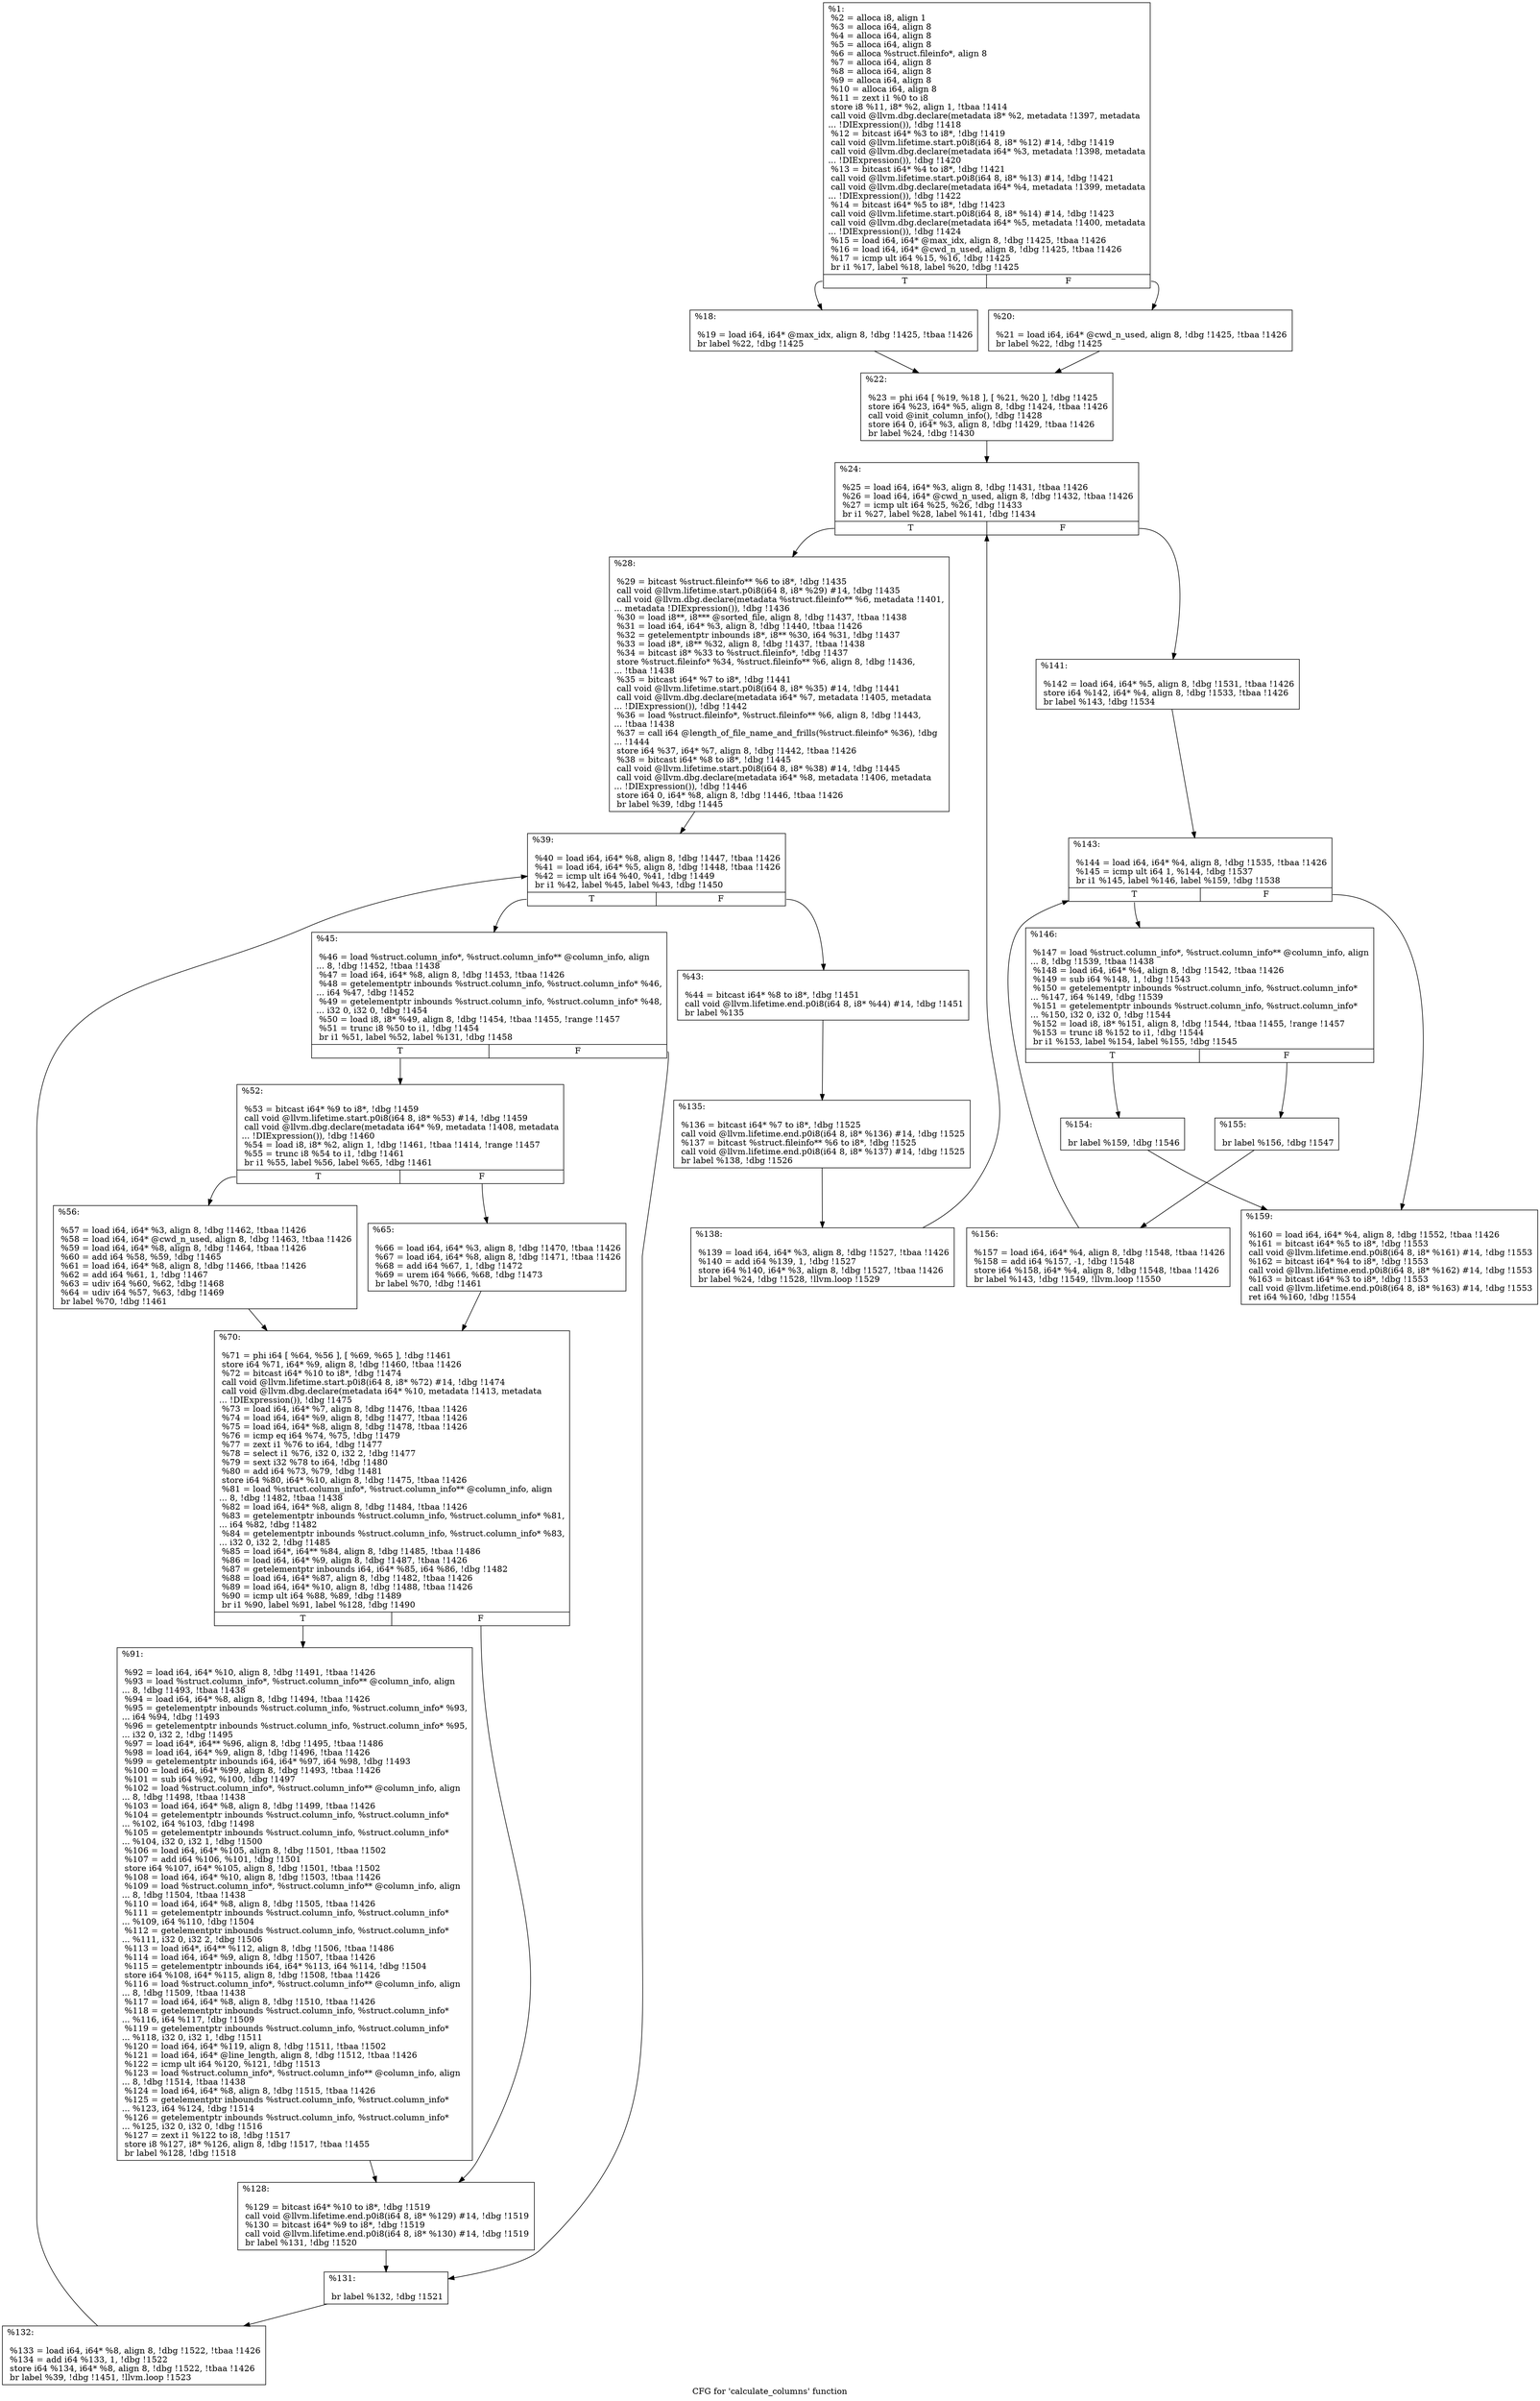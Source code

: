 digraph "CFG for 'calculate_columns' function" {
	label="CFG for 'calculate_columns' function";

	Node0x23e1650 [shape=record,label="{%1:\l  %2 = alloca i8, align 1\l  %3 = alloca i64, align 8\l  %4 = alloca i64, align 8\l  %5 = alloca i64, align 8\l  %6 = alloca %struct.fileinfo*, align 8\l  %7 = alloca i64, align 8\l  %8 = alloca i64, align 8\l  %9 = alloca i64, align 8\l  %10 = alloca i64, align 8\l  %11 = zext i1 %0 to i8\l  store i8 %11, i8* %2, align 1, !tbaa !1414\l  call void @llvm.dbg.declare(metadata i8* %2, metadata !1397, metadata\l... !DIExpression()), !dbg !1418\l  %12 = bitcast i64* %3 to i8*, !dbg !1419\l  call void @llvm.lifetime.start.p0i8(i64 8, i8* %12) #14, !dbg !1419\l  call void @llvm.dbg.declare(metadata i64* %3, metadata !1398, metadata\l... !DIExpression()), !dbg !1420\l  %13 = bitcast i64* %4 to i8*, !dbg !1421\l  call void @llvm.lifetime.start.p0i8(i64 8, i8* %13) #14, !dbg !1421\l  call void @llvm.dbg.declare(metadata i64* %4, metadata !1399, metadata\l... !DIExpression()), !dbg !1422\l  %14 = bitcast i64* %5 to i8*, !dbg !1423\l  call void @llvm.lifetime.start.p0i8(i64 8, i8* %14) #14, !dbg !1423\l  call void @llvm.dbg.declare(metadata i64* %5, metadata !1400, metadata\l... !DIExpression()), !dbg !1424\l  %15 = load i64, i64* @max_idx, align 8, !dbg !1425, !tbaa !1426\l  %16 = load i64, i64* @cwd_n_used, align 8, !dbg !1425, !tbaa !1426\l  %17 = icmp ult i64 %15, %16, !dbg !1425\l  br i1 %17, label %18, label %20, !dbg !1425\l|{<s0>T|<s1>F}}"];
	Node0x23e1650:s0 -> Node0x23e42d0;
	Node0x23e1650:s1 -> Node0x23e4320;
	Node0x23e42d0 [shape=record,label="{%18:\l\l  %19 = load i64, i64* @max_idx, align 8, !dbg !1425, !tbaa !1426\l  br label %22, !dbg !1425\l}"];
	Node0x23e42d0 -> Node0x23e4370;
	Node0x23e4320 [shape=record,label="{%20:\l\l  %21 = load i64, i64* @cwd_n_used, align 8, !dbg !1425, !tbaa !1426\l  br label %22, !dbg !1425\l}"];
	Node0x23e4320 -> Node0x23e4370;
	Node0x23e4370 [shape=record,label="{%22:\l\l  %23 = phi i64 [ %19, %18 ], [ %21, %20 ], !dbg !1425\l  store i64 %23, i64* %5, align 8, !dbg !1424, !tbaa !1426\l  call void @init_column_info(), !dbg !1428\l  store i64 0, i64* %3, align 8, !dbg !1429, !tbaa !1426\l  br label %24, !dbg !1430\l}"];
	Node0x23e4370 -> Node0x23e43c0;
	Node0x23e43c0 [shape=record,label="{%24:\l\l  %25 = load i64, i64* %3, align 8, !dbg !1431, !tbaa !1426\l  %26 = load i64, i64* @cwd_n_used, align 8, !dbg !1432, !tbaa !1426\l  %27 = icmp ult i64 %25, %26, !dbg !1433\l  br i1 %27, label %28, label %141, !dbg !1434\l|{<s0>T|<s1>F}}"];
	Node0x23e43c0:s0 -> Node0x23e4410;
	Node0x23e43c0:s1 -> Node0x23e4870;
	Node0x23e4410 [shape=record,label="{%28:\l\l  %29 = bitcast %struct.fileinfo** %6 to i8*, !dbg !1435\l  call void @llvm.lifetime.start.p0i8(i64 8, i8* %29) #14, !dbg !1435\l  call void @llvm.dbg.declare(metadata %struct.fileinfo** %6, metadata !1401,\l... metadata !DIExpression()), !dbg !1436\l  %30 = load i8**, i8*** @sorted_file, align 8, !dbg !1437, !tbaa !1438\l  %31 = load i64, i64* %3, align 8, !dbg !1440, !tbaa !1426\l  %32 = getelementptr inbounds i8*, i8** %30, i64 %31, !dbg !1437\l  %33 = load i8*, i8** %32, align 8, !dbg !1437, !tbaa !1438\l  %34 = bitcast i8* %33 to %struct.fileinfo*, !dbg !1437\l  store %struct.fileinfo* %34, %struct.fileinfo** %6, align 8, !dbg !1436,\l... !tbaa !1438\l  %35 = bitcast i64* %7 to i8*, !dbg !1441\l  call void @llvm.lifetime.start.p0i8(i64 8, i8* %35) #14, !dbg !1441\l  call void @llvm.dbg.declare(metadata i64* %7, metadata !1405, metadata\l... !DIExpression()), !dbg !1442\l  %36 = load %struct.fileinfo*, %struct.fileinfo** %6, align 8, !dbg !1443,\l... !tbaa !1438\l  %37 = call i64 @length_of_file_name_and_frills(%struct.fileinfo* %36), !dbg\l... !1444\l  store i64 %37, i64* %7, align 8, !dbg !1442, !tbaa !1426\l  %38 = bitcast i64* %8 to i8*, !dbg !1445\l  call void @llvm.lifetime.start.p0i8(i64 8, i8* %38) #14, !dbg !1445\l  call void @llvm.dbg.declare(metadata i64* %8, metadata !1406, metadata\l... !DIExpression()), !dbg !1446\l  store i64 0, i64* %8, align 8, !dbg !1446, !tbaa !1426\l  br label %39, !dbg !1445\l}"];
	Node0x23e4410 -> Node0x23e4460;
	Node0x23e4460 [shape=record,label="{%39:\l\l  %40 = load i64, i64* %8, align 8, !dbg !1447, !tbaa !1426\l  %41 = load i64, i64* %5, align 8, !dbg !1448, !tbaa !1426\l  %42 = icmp ult i64 %40, %41, !dbg !1449\l  br i1 %42, label %45, label %43, !dbg !1450\l|{<s0>T|<s1>F}}"];
	Node0x23e4460:s0 -> Node0x23e4500;
	Node0x23e4460:s1 -> Node0x23e44b0;
	Node0x23e44b0 [shape=record,label="{%43:\l\l  %44 = bitcast i64* %8 to i8*, !dbg !1451\l  call void @llvm.lifetime.end.p0i8(i64 8, i8* %44) #14, !dbg !1451\l  br label %135\l}"];
	Node0x23e44b0 -> Node0x23e47d0;
	Node0x23e4500 [shape=record,label="{%45:\l\l  %46 = load %struct.column_info*, %struct.column_info** @column_info, align\l... 8, !dbg !1452, !tbaa !1438\l  %47 = load i64, i64* %8, align 8, !dbg !1453, !tbaa !1426\l  %48 = getelementptr inbounds %struct.column_info, %struct.column_info* %46,\l... i64 %47, !dbg !1452\l  %49 = getelementptr inbounds %struct.column_info, %struct.column_info* %48,\l... i32 0, i32 0, !dbg !1454\l  %50 = load i8, i8* %49, align 8, !dbg !1454, !tbaa !1455, !range !1457\l  %51 = trunc i8 %50 to i1, !dbg !1454\l  br i1 %51, label %52, label %131, !dbg !1458\l|{<s0>T|<s1>F}}"];
	Node0x23e4500:s0 -> Node0x23e4550;
	Node0x23e4500:s1 -> Node0x23e4730;
	Node0x23e4550 [shape=record,label="{%52:\l\l  %53 = bitcast i64* %9 to i8*, !dbg !1459\l  call void @llvm.lifetime.start.p0i8(i64 8, i8* %53) #14, !dbg !1459\l  call void @llvm.dbg.declare(metadata i64* %9, metadata !1408, metadata\l... !DIExpression()), !dbg !1460\l  %54 = load i8, i8* %2, align 1, !dbg !1461, !tbaa !1414, !range !1457\l  %55 = trunc i8 %54 to i1, !dbg !1461\l  br i1 %55, label %56, label %65, !dbg !1461\l|{<s0>T|<s1>F}}"];
	Node0x23e4550:s0 -> Node0x23e45a0;
	Node0x23e4550:s1 -> Node0x23e45f0;
	Node0x23e45a0 [shape=record,label="{%56:\l\l  %57 = load i64, i64* %3, align 8, !dbg !1462, !tbaa !1426\l  %58 = load i64, i64* @cwd_n_used, align 8, !dbg !1463, !tbaa !1426\l  %59 = load i64, i64* %8, align 8, !dbg !1464, !tbaa !1426\l  %60 = add i64 %58, %59, !dbg !1465\l  %61 = load i64, i64* %8, align 8, !dbg !1466, !tbaa !1426\l  %62 = add i64 %61, 1, !dbg !1467\l  %63 = udiv i64 %60, %62, !dbg !1468\l  %64 = udiv i64 %57, %63, !dbg !1469\l  br label %70, !dbg !1461\l}"];
	Node0x23e45a0 -> Node0x23e4640;
	Node0x23e45f0 [shape=record,label="{%65:\l\l  %66 = load i64, i64* %3, align 8, !dbg !1470, !tbaa !1426\l  %67 = load i64, i64* %8, align 8, !dbg !1471, !tbaa !1426\l  %68 = add i64 %67, 1, !dbg !1472\l  %69 = urem i64 %66, %68, !dbg !1473\l  br label %70, !dbg !1461\l}"];
	Node0x23e45f0 -> Node0x23e4640;
	Node0x23e4640 [shape=record,label="{%70:\l\l  %71 = phi i64 [ %64, %56 ], [ %69, %65 ], !dbg !1461\l  store i64 %71, i64* %9, align 8, !dbg !1460, !tbaa !1426\l  %72 = bitcast i64* %10 to i8*, !dbg !1474\l  call void @llvm.lifetime.start.p0i8(i64 8, i8* %72) #14, !dbg !1474\l  call void @llvm.dbg.declare(metadata i64* %10, metadata !1413, metadata\l... !DIExpression()), !dbg !1475\l  %73 = load i64, i64* %7, align 8, !dbg !1476, !tbaa !1426\l  %74 = load i64, i64* %9, align 8, !dbg !1477, !tbaa !1426\l  %75 = load i64, i64* %8, align 8, !dbg !1478, !tbaa !1426\l  %76 = icmp eq i64 %74, %75, !dbg !1479\l  %77 = zext i1 %76 to i64, !dbg !1477\l  %78 = select i1 %76, i32 0, i32 2, !dbg !1477\l  %79 = sext i32 %78 to i64, !dbg !1480\l  %80 = add i64 %73, %79, !dbg !1481\l  store i64 %80, i64* %10, align 8, !dbg !1475, !tbaa !1426\l  %81 = load %struct.column_info*, %struct.column_info** @column_info, align\l... 8, !dbg !1482, !tbaa !1438\l  %82 = load i64, i64* %8, align 8, !dbg !1484, !tbaa !1426\l  %83 = getelementptr inbounds %struct.column_info, %struct.column_info* %81,\l... i64 %82, !dbg !1482\l  %84 = getelementptr inbounds %struct.column_info, %struct.column_info* %83,\l... i32 0, i32 2, !dbg !1485\l  %85 = load i64*, i64** %84, align 8, !dbg !1485, !tbaa !1486\l  %86 = load i64, i64* %9, align 8, !dbg !1487, !tbaa !1426\l  %87 = getelementptr inbounds i64, i64* %85, i64 %86, !dbg !1482\l  %88 = load i64, i64* %87, align 8, !dbg !1482, !tbaa !1426\l  %89 = load i64, i64* %10, align 8, !dbg !1488, !tbaa !1426\l  %90 = icmp ult i64 %88, %89, !dbg !1489\l  br i1 %90, label %91, label %128, !dbg !1490\l|{<s0>T|<s1>F}}"];
	Node0x23e4640:s0 -> Node0x23e4690;
	Node0x23e4640:s1 -> Node0x23e46e0;
	Node0x23e4690 [shape=record,label="{%91:\l\l  %92 = load i64, i64* %10, align 8, !dbg !1491, !tbaa !1426\l  %93 = load %struct.column_info*, %struct.column_info** @column_info, align\l... 8, !dbg !1493, !tbaa !1438\l  %94 = load i64, i64* %8, align 8, !dbg !1494, !tbaa !1426\l  %95 = getelementptr inbounds %struct.column_info, %struct.column_info* %93,\l... i64 %94, !dbg !1493\l  %96 = getelementptr inbounds %struct.column_info, %struct.column_info* %95,\l... i32 0, i32 2, !dbg !1495\l  %97 = load i64*, i64** %96, align 8, !dbg !1495, !tbaa !1486\l  %98 = load i64, i64* %9, align 8, !dbg !1496, !tbaa !1426\l  %99 = getelementptr inbounds i64, i64* %97, i64 %98, !dbg !1493\l  %100 = load i64, i64* %99, align 8, !dbg !1493, !tbaa !1426\l  %101 = sub i64 %92, %100, !dbg !1497\l  %102 = load %struct.column_info*, %struct.column_info** @column_info, align\l... 8, !dbg !1498, !tbaa !1438\l  %103 = load i64, i64* %8, align 8, !dbg !1499, !tbaa !1426\l  %104 = getelementptr inbounds %struct.column_info, %struct.column_info*\l... %102, i64 %103, !dbg !1498\l  %105 = getelementptr inbounds %struct.column_info, %struct.column_info*\l... %104, i32 0, i32 1, !dbg !1500\l  %106 = load i64, i64* %105, align 8, !dbg !1501, !tbaa !1502\l  %107 = add i64 %106, %101, !dbg !1501\l  store i64 %107, i64* %105, align 8, !dbg !1501, !tbaa !1502\l  %108 = load i64, i64* %10, align 8, !dbg !1503, !tbaa !1426\l  %109 = load %struct.column_info*, %struct.column_info** @column_info, align\l... 8, !dbg !1504, !tbaa !1438\l  %110 = load i64, i64* %8, align 8, !dbg !1505, !tbaa !1426\l  %111 = getelementptr inbounds %struct.column_info, %struct.column_info*\l... %109, i64 %110, !dbg !1504\l  %112 = getelementptr inbounds %struct.column_info, %struct.column_info*\l... %111, i32 0, i32 2, !dbg !1506\l  %113 = load i64*, i64** %112, align 8, !dbg !1506, !tbaa !1486\l  %114 = load i64, i64* %9, align 8, !dbg !1507, !tbaa !1426\l  %115 = getelementptr inbounds i64, i64* %113, i64 %114, !dbg !1504\l  store i64 %108, i64* %115, align 8, !dbg !1508, !tbaa !1426\l  %116 = load %struct.column_info*, %struct.column_info** @column_info, align\l... 8, !dbg !1509, !tbaa !1438\l  %117 = load i64, i64* %8, align 8, !dbg !1510, !tbaa !1426\l  %118 = getelementptr inbounds %struct.column_info, %struct.column_info*\l... %116, i64 %117, !dbg !1509\l  %119 = getelementptr inbounds %struct.column_info, %struct.column_info*\l... %118, i32 0, i32 1, !dbg !1511\l  %120 = load i64, i64* %119, align 8, !dbg !1511, !tbaa !1502\l  %121 = load i64, i64* @line_length, align 8, !dbg !1512, !tbaa !1426\l  %122 = icmp ult i64 %120, %121, !dbg !1513\l  %123 = load %struct.column_info*, %struct.column_info** @column_info, align\l... 8, !dbg !1514, !tbaa !1438\l  %124 = load i64, i64* %8, align 8, !dbg !1515, !tbaa !1426\l  %125 = getelementptr inbounds %struct.column_info, %struct.column_info*\l... %123, i64 %124, !dbg !1514\l  %126 = getelementptr inbounds %struct.column_info, %struct.column_info*\l... %125, i32 0, i32 0, !dbg !1516\l  %127 = zext i1 %122 to i8, !dbg !1517\l  store i8 %127, i8* %126, align 8, !dbg !1517, !tbaa !1455\l  br label %128, !dbg !1518\l}"];
	Node0x23e4690 -> Node0x23e46e0;
	Node0x23e46e0 [shape=record,label="{%128:\l\l  %129 = bitcast i64* %10 to i8*, !dbg !1519\l  call void @llvm.lifetime.end.p0i8(i64 8, i8* %129) #14, !dbg !1519\l  %130 = bitcast i64* %9 to i8*, !dbg !1519\l  call void @llvm.lifetime.end.p0i8(i64 8, i8* %130) #14, !dbg !1519\l  br label %131, !dbg !1520\l}"];
	Node0x23e46e0 -> Node0x23e4730;
	Node0x23e4730 [shape=record,label="{%131:\l\l  br label %132, !dbg !1521\l}"];
	Node0x23e4730 -> Node0x23e4780;
	Node0x23e4780 [shape=record,label="{%132:\l\l  %133 = load i64, i64* %8, align 8, !dbg !1522, !tbaa !1426\l  %134 = add i64 %133, 1, !dbg !1522\l  store i64 %134, i64* %8, align 8, !dbg !1522, !tbaa !1426\l  br label %39, !dbg !1451, !llvm.loop !1523\l}"];
	Node0x23e4780 -> Node0x23e4460;
	Node0x23e47d0 [shape=record,label="{%135:\l\l  %136 = bitcast i64* %7 to i8*, !dbg !1525\l  call void @llvm.lifetime.end.p0i8(i64 8, i8* %136) #14, !dbg !1525\l  %137 = bitcast %struct.fileinfo** %6 to i8*, !dbg !1525\l  call void @llvm.lifetime.end.p0i8(i64 8, i8* %137) #14, !dbg !1525\l  br label %138, !dbg !1526\l}"];
	Node0x23e47d0 -> Node0x23e4820;
	Node0x23e4820 [shape=record,label="{%138:\l\l  %139 = load i64, i64* %3, align 8, !dbg !1527, !tbaa !1426\l  %140 = add i64 %139, 1, !dbg !1527\l  store i64 %140, i64* %3, align 8, !dbg !1527, !tbaa !1426\l  br label %24, !dbg !1528, !llvm.loop !1529\l}"];
	Node0x23e4820 -> Node0x23e43c0;
	Node0x23e4870 [shape=record,label="{%141:\l\l  %142 = load i64, i64* %5, align 8, !dbg !1531, !tbaa !1426\l  store i64 %142, i64* %4, align 8, !dbg !1533, !tbaa !1426\l  br label %143, !dbg !1534\l}"];
	Node0x23e4870 -> Node0x23e48c0;
	Node0x23e48c0 [shape=record,label="{%143:\l\l  %144 = load i64, i64* %4, align 8, !dbg !1535, !tbaa !1426\l  %145 = icmp ult i64 1, %144, !dbg !1537\l  br i1 %145, label %146, label %159, !dbg !1538\l|{<s0>T|<s1>F}}"];
	Node0x23e48c0:s0 -> Node0x23e4910;
	Node0x23e48c0:s1 -> Node0x23e4a50;
	Node0x23e4910 [shape=record,label="{%146:\l\l  %147 = load %struct.column_info*, %struct.column_info** @column_info, align\l... 8, !dbg !1539, !tbaa !1438\l  %148 = load i64, i64* %4, align 8, !dbg !1542, !tbaa !1426\l  %149 = sub i64 %148, 1, !dbg !1543\l  %150 = getelementptr inbounds %struct.column_info, %struct.column_info*\l... %147, i64 %149, !dbg !1539\l  %151 = getelementptr inbounds %struct.column_info, %struct.column_info*\l... %150, i32 0, i32 0, !dbg !1544\l  %152 = load i8, i8* %151, align 8, !dbg !1544, !tbaa !1455, !range !1457\l  %153 = trunc i8 %152 to i1, !dbg !1544\l  br i1 %153, label %154, label %155, !dbg !1545\l|{<s0>T|<s1>F}}"];
	Node0x23e4910:s0 -> Node0x23e4960;
	Node0x23e4910:s1 -> Node0x23e49b0;
	Node0x23e4960 [shape=record,label="{%154:\l\l  br label %159, !dbg !1546\l}"];
	Node0x23e4960 -> Node0x23e4a50;
	Node0x23e49b0 [shape=record,label="{%155:\l\l  br label %156, !dbg !1547\l}"];
	Node0x23e49b0 -> Node0x23e4a00;
	Node0x23e4a00 [shape=record,label="{%156:\l\l  %157 = load i64, i64* %4, align 8, !dbg !1548, !tbaa !1426\l  %158 = add i64 %157, -1, !dbg !1548\l  store i64 %158, i64* %4, align 8, !dbg !1548, !tbaa !1426\l  br label %143, !dbg !1549, !llvm.loop !1550\l}"];
	Node0x23e4a00 -> Node0x23e48c0;
	Node0x23e4a50 [shape=record,label="{%159:\l\l  %160 = load i64, i64* %4, align 8, !dbg !1552, !tbaa !1426\l  %161 = bitcast i64* %5 to i8*, !dbg !1553\l  call void @llvm.lifetime.end.p0i8(i64 8, i8* %161) #14, !dbg !1553\l  %162 = bitcast i64* %4 to i8*, !dbg !1553\l  call void @llvm.lifetime.end.p0i8(i64 8, i8* %162) #14, !dbg !1553\l  %163 = bitcast i64* %3 to i8*, !dbg !1553\l  call void @llvm.lifetime.end.p0i8(i64 8, i8* %163) #14, !dbg !1553\l  ret i64 %160, !dbg !1554\l}"];
}
